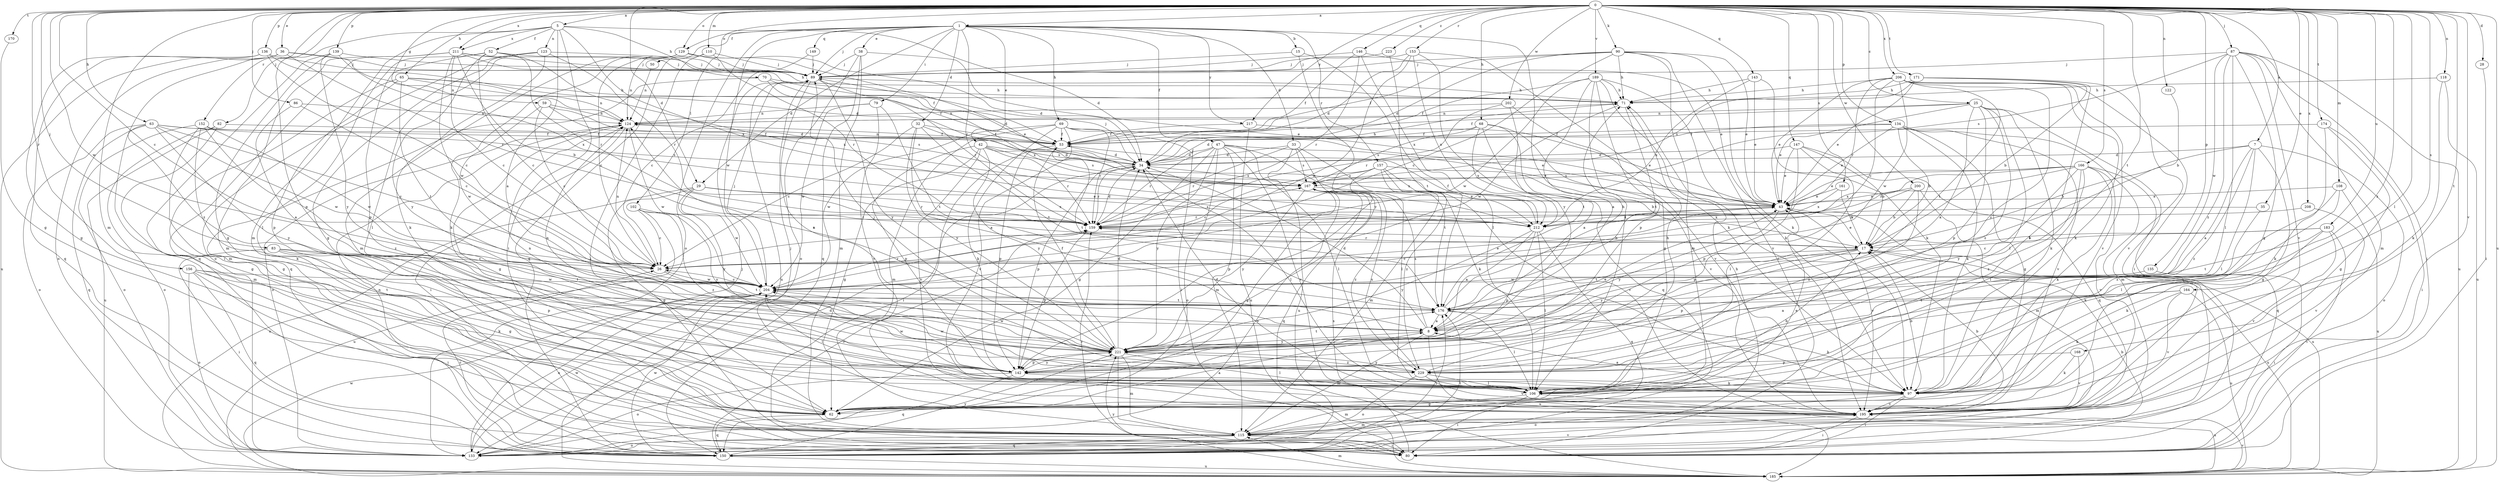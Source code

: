 strict digraph  {
0;
1;
5;
7;
8;
15;
17;
25;
26;
28;
29;
32;
33;
34;
35;
36;
38;
42;
43;
47;
50;
52;
53;
59;
62;
63;
65;
68;
69;
70;
71;
79;
80;
82;
83;
86;
87;
89;
90;
97;
102;
106;
108;
110;
115;
118;
122;
123;
124;
129;
133;
134;
135;
136;
139;
142;
143;
146;
147;
149;
150;
152;
153;
156;
157;
159;
161;
164;
166;
167;
168;
170;
171;
174;
176;
183;
185;
189;
195;
200;
202;
204;
206;
208;
211;
212;
217;
221;
223;
229;
0 -> 1  [label=a];
0 -> 5  [label=a];
0 -> 7  [label=a];
0 -> 25  [label=c];
0 -> 26  [label=c];
0 -> 28  [label=d];
0 -> 29  [label=d];
0 -> 35  [label=e];
0 -> 36  [label=e];
0 -> 59  [label=g];
0 -> 63  [label=h];
0 -> 65  [label=h];
0 -> 68  [label=h];
0 -> 82  [label=j];
0 -> 83  [label=j];
0 -> 86  [label=j];
0 -> 87  [label=j];
0 -> 90  [label=k];
0 -> 102  [label=l];
0 -> 106  [label=l];
0 -> 108  [label=m];
0 -> 110  [label=m];
0 -> 115  [label=m];
0 -> 118  [label=n];
0 -> 122  [label=n];
0 -> 129  [label=o];
0 -> 134  [label=p];
0 -> 135  [label=p];
0 -> 136  [label=p];
0 -> 139  [label=p];
0 -> 143  [label=q];
0 -> 146  [label=q];
0 -> 147  [label=q];
0 -> 152  [label=r];
0 -> 153  [label=r];
0 -> 156  [label=r];
0 -> 161  [label=s];
0 -> 164  [label=s];
0 -> 166  [label=s];
0 -> 168  [label=t];
0 -> 170  [label=t];
0 -> 171  [label=t];
0 -> 174  [label=t];
0 -> 176  [label=t];
0 -> 183  [label=u];
0 -> 185  [label=u];
0 -> 189  [label=v];
0 -> 195  [label=v];
0 -> 200  [label=w];
0 -> 202  [label=w];
0 -> 204  [label=w];
0 -> 206  [label=x];
0 -> 208  [label=x];
0 -> 211  [label=x];
0 -> 217  [label=y];
0 -> 223  [label=z];
0 -> 229  [label=z];
1 -> 15  [label=b];
1 -> 29  [label=d];
1 -> 32  [label=d];
1 -> 33  [label=d];
1 -> 38  [label=e];
1 -> 42  [label=e];
1 -> 47  [label=f];
1 -> 50  [label=f];
1 -> 69  [label=h];
1 -> 79  [label=i];
1 -> 89  [label=j];
1 -> 106  [label=l];
1 -> 129  [label=o];
1 -> 133  [label=o];
1 -> 149  [label=q];
1 -> 157  [label=r];
1 -> 159  [label=r];
1 -> 204  [label=w];
1 -> 217  [label=y];
5 -> 8  [label=a];
5 -> 34  [label=d];
5 -> 52  [label=f];
5 -> 70  [label=h];
5 -> 80  [label=i];
5 -> 115  [label=m];
5 -> 123  [label=n];
5 -> 142  [label=p];
5 -> 211  [label=x];
5 -> 212  [label=x];
7 -> 8  [label=a];
7 -> 17  [label=b];
7 -> 34  [label=d];
7 -> 62  [label=g];
7 -> 106  [label=l];
7 -> 133  [label=o];
7 -> 229  [label=z];
8 -> 34  [label=d];
8 -> 115  [label=m];
8 -> 124  [label=n];
8 -> 167  [label=s];
8 -> 185  [label=u];
8 -> 221  [label=y];
15 -> 89  [label=j];
15 -> 106  [label=l];
15 -> 221  [label=y];
17 -> 26  [label=c];
17 -> 43  [label=e];
17 -> 142  [label=p];
17 -> 159  [label=r];
17 -> 176  [label=t];
17 -> 185  [label=u];
17 -> 221  [label=y];
25 -> 8  [label=a];
25 -> 43  [label=e];
25 -> 53  [label=f];
25 -> 97  [label=k];
25 -> 106  [label=l];
25 -> 124  [label=n];
25 -> 142  [label=p];
25 -> 150  [label=q];
25 -> 229  [label=z];
26 -> 124  [label=n];
26 -> 176  [label=t];
26 -> 204  [label=w];
28 -> 80  [label=i];
29 -> 43  [label=e];
29 -> 62  [label=g];
29 -> 159  [label=r];
29 -> 185  [label=u];
29 -> 204  [label=w];
29 -> 212  [label=x];
29 -> 221  [label=y];
32 -> 8  [label=a];
32 -> 26  [label=c];
32 -> 53  [label=f];
32 -> 167  [label=s];
32 -> 176  [label=t];
32 -> 221  [label=y];
33 -> 34  [label=d];
33 -> 97  [label=k];
33 -> 106  [label=l];
33 -> 159  [label=r];
33 -> 167  [label=s];
33 -> 185  [label=u];
34 -> 71  [label=h];
34 -> 89  [label=j];
34 -> 106  [label=l];
34 -> 142  [label=p];
34 -> 159  [label=r];
34 -> 167  [label=s];
35 -> 97  [label=k];
35 -> 212  [label=x];
36 -> 89  [label=j];
36 -> 124  [label=n];
36 -> 133  [label=o];
36 -> 159  [label=r];
36 -> 185  [label=u];
36 -> 229  [label=z];
38 -> 43  [label=e];
38 -> 89  [label=j];
38 -> 115  [label=m];
38 -> 133  [label=o];
38 -> 150  [label=q];
42 -> 34  [label=d];
42 -> 62  [label=g];
42 -> 142  [label=p];
42 -> 159  [label=r];
42 -> 167  [label=s];
42 -> 195  [label=v];
42 -> 212  [label=x];
42 -> 221  [label=y];
43 -> 159  [label=r];
43 -> 185  [label=u];
43 -> 195  [label=v];
43 -> 212  [label=x];
43 -> 221  [label=y];
47 -> 34  [label=d];
47 -> 43  [label=e];
47 -> 62  [label=g];
47 -> 106  [label=l];
47 -> 115  [label=m];
47 -> 133  [label=o];
47 -> 159  [label=r];
47 -> 176  [label=t];
47 -> 195  [label=v];
47 -> 221  [label=y];
50 -> 124  [label=n];
52 -> 26  [label=c];
52 -> 89  [label=j];
52 -> 106  [label=l];
52 -> 142  [label=p];
52 -> 159  [label=r];
52 -> 212  [label=x];
52 -> 221  [label=y];
53 -> 34  [label=d];
53 -> 80  [label=i];
53 -> 124  [label=n];
53 -> 142  [label=p];
53 -> 176  [label=t];
59 -> 26  [label=c];
59 -> 34  [label=d];
59 -> 124  [label=n];
59 -> 167  [label=s];
59 -> 204  [label=w];
62 -> 8  [label=a];
62 -> 43  [label=e];
62 -> 150  [label=q];
63 -> 26  [label=c];
63 -> 53  [label=f];
63 -> 62  [label=g];
63 -> 133  [label=o];
63 -> 150  [label=q];
63 -> 167  [label=s];
63 -> 204  [label=w];
63 -> 221  [label=y];
65 -> 53  [label=f];
65 -> 71  [label=h];
65 -> 115  [label=m];
65 -> 124  [label=n];
65 -> 142  [label=p];
65 -> 176  [label=t];
68 -> 8  [label=a];
68 -> 53  [label=f];
68 -> 150  [label=q];
68 -> 167  [label=s];
68 -> 195  [label=v];
68 -> 212  [label=x];
69 -> 43  [label=e];
69 -> 53  [label=f];
69 -> 80  [label=i];
69 -> 97  [label=k];
69 -> 115  [label=m];
69 -> 159  [label=r];
69 -> 195  [label=v];
69 -> 204  [label=w];
70 -> 34  [label=d];
70 -> 71  [label=h];
70 -> 150  [label=q];
70 -> 212  [label=x];
71 -> 124  [label=n];
71 -> 176  [label=t];
71 -> 204  [label=w];
79 -> 124  [label=n];
79 -> 176  [label=t];
79 -> 195  [label=v];
79 -> 204  [label=w];
80 -> 159  [label=r];
80 -> 167  [label=s];
82 -> 53  [label=f];
82 -> 115  [label=m];
82 -> 133  [label=o];
82 -> 185  [label=u];
83 -> 26  [label=c];
83 -> 62  [label=g];
83 -> 80  [label=i];
83 -> 142  [label=p];
83 -> 176  [label=t];
86 -> 8  [label=a];
86 -> 26  [label=c];
86 -> 124  [label=n];
87 -> 62  [label=g];
87 -> 80  [label=i];
87 -> 89  [label=j];
87 -> 106  [label=l];
87 -> 115  [label=m];
87 -> 167  [label=s];
87 -> 185  [label=u];
87 -> 195  [label=v];
87 -> 204  [label=w];
87 -> 229  [label=z];
89 -> 71  [label=h];
89 -> 159  [label=r];
89 -> 185  [label=u];
89 -> 221  [label=y];
89 -> 229  [label=z];
90 -> 26  [label=c];
90 -> 34  [label=d];
90 -> 43  [label=e];
90 -> 53  [label=f];
90 -> 71  [label=h];
90 -> 80  [label=i];
90 -> 89  [label=j];
90 -> 97  [label=k];
90 -> 115  [label=m];
97 -> 8  [label=a];
97 -> 17  [label=b];
97 -> 62  [label=g];
97 -> 80  [label=i];
97 -> 133  [label=o];
97 -> 195  [label=v];
102 -> 26  [label=c];
102 -> 159  [label=r];
102 -> 185  [label=u];
102 -> 221  [label=y];
102 -> 229  [label=z];
106 -> 17  [label=b];
106 -> 34  [label=d];
106 -> 80  [label=i];
106 -> 115  [label=m];
106 -> 185  [label=u];
108 -> 43  [label=e];
108 -> 106  [label=l];
108 -> 185  [label=u];
108 -> 229  [label=z];
110 -> 80  [label=i];
110 -> 89  [label=j];
110 -> 150  [label=q];
110 -> 159  [label=r];
115 -> 71  [label=h];
115 -> 80  [label=i];
115 -> 133  [label=o];
115 -> 150  [label=q];
118 -> 71  [label=h];
118 -> 97  [label=k];
118 -> 185  [label=u];
122 -> 17  [label=b];
123 -> 62  [label=g];
123 -> 89  [label=j];
123 -> 97  [label=k];
123 -> 106  [label=l];
123 -> 133  [label=o];
123 -> 159  [label=r];
124 -> 53  [label=f];
124 -> 62  [label=g];
124 -> 80  [label=i];
124 -> 133  [label=o];
124 -> 204  [label=w];
129 -> 26  [label=c];
129 -> 34  [label=d];
129 -> 43  [label=e];
129 -> 89  [label=j];
129 -> 97  [label=k];
129 -> 115  [label=m];
129 -> 124  [label=n];
133 -> 34  [label=d];
133 -> 89  [label=j];
133 -> 176  [label=t];
133 -> 204  [label=w];
134 -> 17  [label=b];
134 -> 34  [label=d];
134 -> 43  [label=e];
134 -> 53  [label=f];
134 -> 62  [label=g];
134 -> 97  [label=k];
134 -> 115  [label=m];
134 -> 195  [label=v];
135 -> 80  [label=i];
135 -> 204  [label=w];
136 -> 26  [label=c];
136 -> 34  [label=d];
136 -> 62  [label=g];
136 -> 89  [label=j];
136 -> 150  [label=q];
139 -> 62  [label=g];
139 -> 89  [label=j];
139 -> 150  [label=q];
139 -> 212  [label=x];
139 -> 221  [label=y];
142 -> 97  [label=k];
142 -> 124  [label=n];
142 -> 133  [label=o];
142 -> 150  [label=q];
142 -> 204  [label=w];
142 -> 221  [label=y];
143 -> 43  [label=e];
143 -> 71  [label=h];
143 -> 97  [label=k];
143 -> 212  [label=x];
146 -> 43  [label=e];
146 -> 53  [label=f];
146 -> 89  [label=j];
146 -> 159  [label=r];
146 -> 212  [label=x];
147 -> 17  [label=b];
147 -> 34  [label=d];
147 -> 43  [label=e];
147 -> 106  [label=l];
147 -> 142  [label=p];
147 -> 150  [label=q];
149 -> 26  [label=c];
149 -> 89  [label=j];
150 -> 17  [label=b];
150 -> 26  [label=c];
150 -> 124  [label=n];
150 -> 159  [label=r];
150 -> 176  [label=t];
150 -> 185  [label=u];
150 -> 195  [label=v];
150 -> 204  [label=w];
150 -> 221  [label=y];
152 -> 53  [label=f];
152 -> 62  [label=g];
152 -> 97  [label=k];
152 -> 133  [label=o];
152 -> 204  [label=w];
152 -> 229  [label=z];
153 -> 34  [label=d];
153 -> 89  [label=j];
153 -> 97  [label=k];
153 -> 204  [label=w];
153 -> 212  [label=x];
153 -> 221  [label=y];
156 -> 80  [label=i];
156 -> 97  [label=k];
156 -> 133  [label=o];
156 -> 150  [label=q];
156 -> 176  [label=t];
156 -> 204  [label=w];
157 -> 17  [label=b];
157 -> 26  [label=c];
157 -> 115  [label=m];
157 -> 142  [label=p];
157 -> 167  [label=s];
157 -> 195  [label=v];
157 -> 229  [label=z];
159 -> 17  [label=b];
159 -> 34  [label=d];
159 -> 142  [label=p];
159 -> 167  [label=s];
161 -> 17  [label=b];
161 -> 43  [label=e];
161 -> 212  [label=x];
164 -> 8  [label=a];
164 -> 97  [label=k];
164 -> 176  [label=t];
164 -> 185  [label=u];
164 -> 195  [label=v];
166 -> 43  [label=e];
166 -> 97  [label=k];
166 -> 106  [label=l];
166 -> 150  [label=q];
166 -> 159  [label=r];
166 -> 167  [label=s];
166 -> 195  [label=v];
166 -> 212  [label=x];
166 -> 221  [label=y];
166 -> 229  [label=z];
167 -> 43  [label=e];
167 -> 62  [label=g];
167 -> 133  [label=o];
167 -> 150  [label=q];
167 -> 221  [label=y];
167 -> 229  [label=z];
168 -> 97  [label=k];
168 -> 142  [label=p];
168 -> 195  [label=v];
170 -> 62  [label=g];
171 -> 17  [label=b];
171 -> 43  [label=e];
171 -> 71  [label=h];
171 -> 106  [label=l];
171 -> 167  [label=s];
171 -> 195  [label=v];
174 -> 53  [label=f];
174 -> 62  [label=g];
174 -> 80  [label=i];
174 -> 97  [label=k];
176 -> 8  [label=a];
176 -> 71  [label=h];
176 -> 97  [label=k];
176 -> 106  [label=l];
183 -> 17  [label=b];
183 -> 26  [label=c];
183 -> 80  [label=i];
183 -> 97  [label=k];
183 -> 176  [label=t];
183 -> 195  [label=v];
185 -> 115  [label=m];
185 -> 195  [label=v];
185 -> 204  [label=w];
185 -> 221  [label=y];
189 -> 8  [label=a];
189 -> 53  [label=f];
189 -> 62  [label=g];
189 -> 71  [label=h];
189 -> 97  [label=k];
189 -> 142  [label=p];
189 -> 195  [label=v];
189 -> 204  [label=w];
195 -> 17  [label=b];
195 -> 80  [label=i];
195 -> 89  [label=j];
195 -> 115  [label=m];
200 -> 17  [label=b];
200 -> 43  [label=e];
200 -> 115  [label=m];
200 -> 142  [label=p];
200 -> 229  [label=z];
202 -> 124  [label=n];
202 -> 159  [label=r];
202 -> 176  [label=t];
202 -> 195  [label=v];
204 -> 26  [label=c];
204 -> 43  [label=e];
204 -> 89  [label=j];
204 -> 106  [label=l];
204 -> 133  [label=o];
204 -> 159  [label=r];
204 -> 176  [label=t];
206 -> 26  [label=c];
206 -> 43  [label=e];
206 -> 71  [label=h];
206 -> 80  [label=i];
206 -> 97  [label=k];
206 -> 159  [label=r];
206 -> 176  [label=t];
206 -> 195  [label=v];
206 -> 204  [label=w];
206 -> 221  [label=y];
208 -> 159  [label=r];
208 -> 195  [label=v];
211 -> 17  [label=b];
211 -> 26  [label=c];
211 -> 53  [label=f];
211 -> 71  [label=h];
211 -> 80  [label=i];
211 -> 89  [label=j];
211 -> 115  [label=m];
211 -> 204  [label=w];
212 -> 8  [label=a];
212 -> 53  [label=f];
212 -> 106  [label=l];
212 -> 142  [label=p];
212 -> 150  [label=q];
212 -> 221  [label=y];
217 -> 43  [label=e];
217 -> 53  [label=f];
217 -> 185  [label=u];
221 -> 34  [label=d];
221 -> 43  [label=e];
221 -> 53  [label=f];
221 -> 80  [label=i];
221 -> 89  [label=j];
221 -> 106  [label=l];
221 -> 115  [label=m];
221 -> 124  [label=n];
221 -> 142  [label=p];
221 -> 176  [label=t];
221 -> 204  [label=w];
221 -> 229  [label=z];
223 -> 89  [label=j];
223 -> 176  [label=t];
229 -> 71  [label=h];
229 -> 106  [label=l];
229 -> 133  [label=o];
229 -> 167  [label=s];
229 -> 195  [label=v];
229 -> 204  [label=w];
229 -> 221  [label=y];
}
